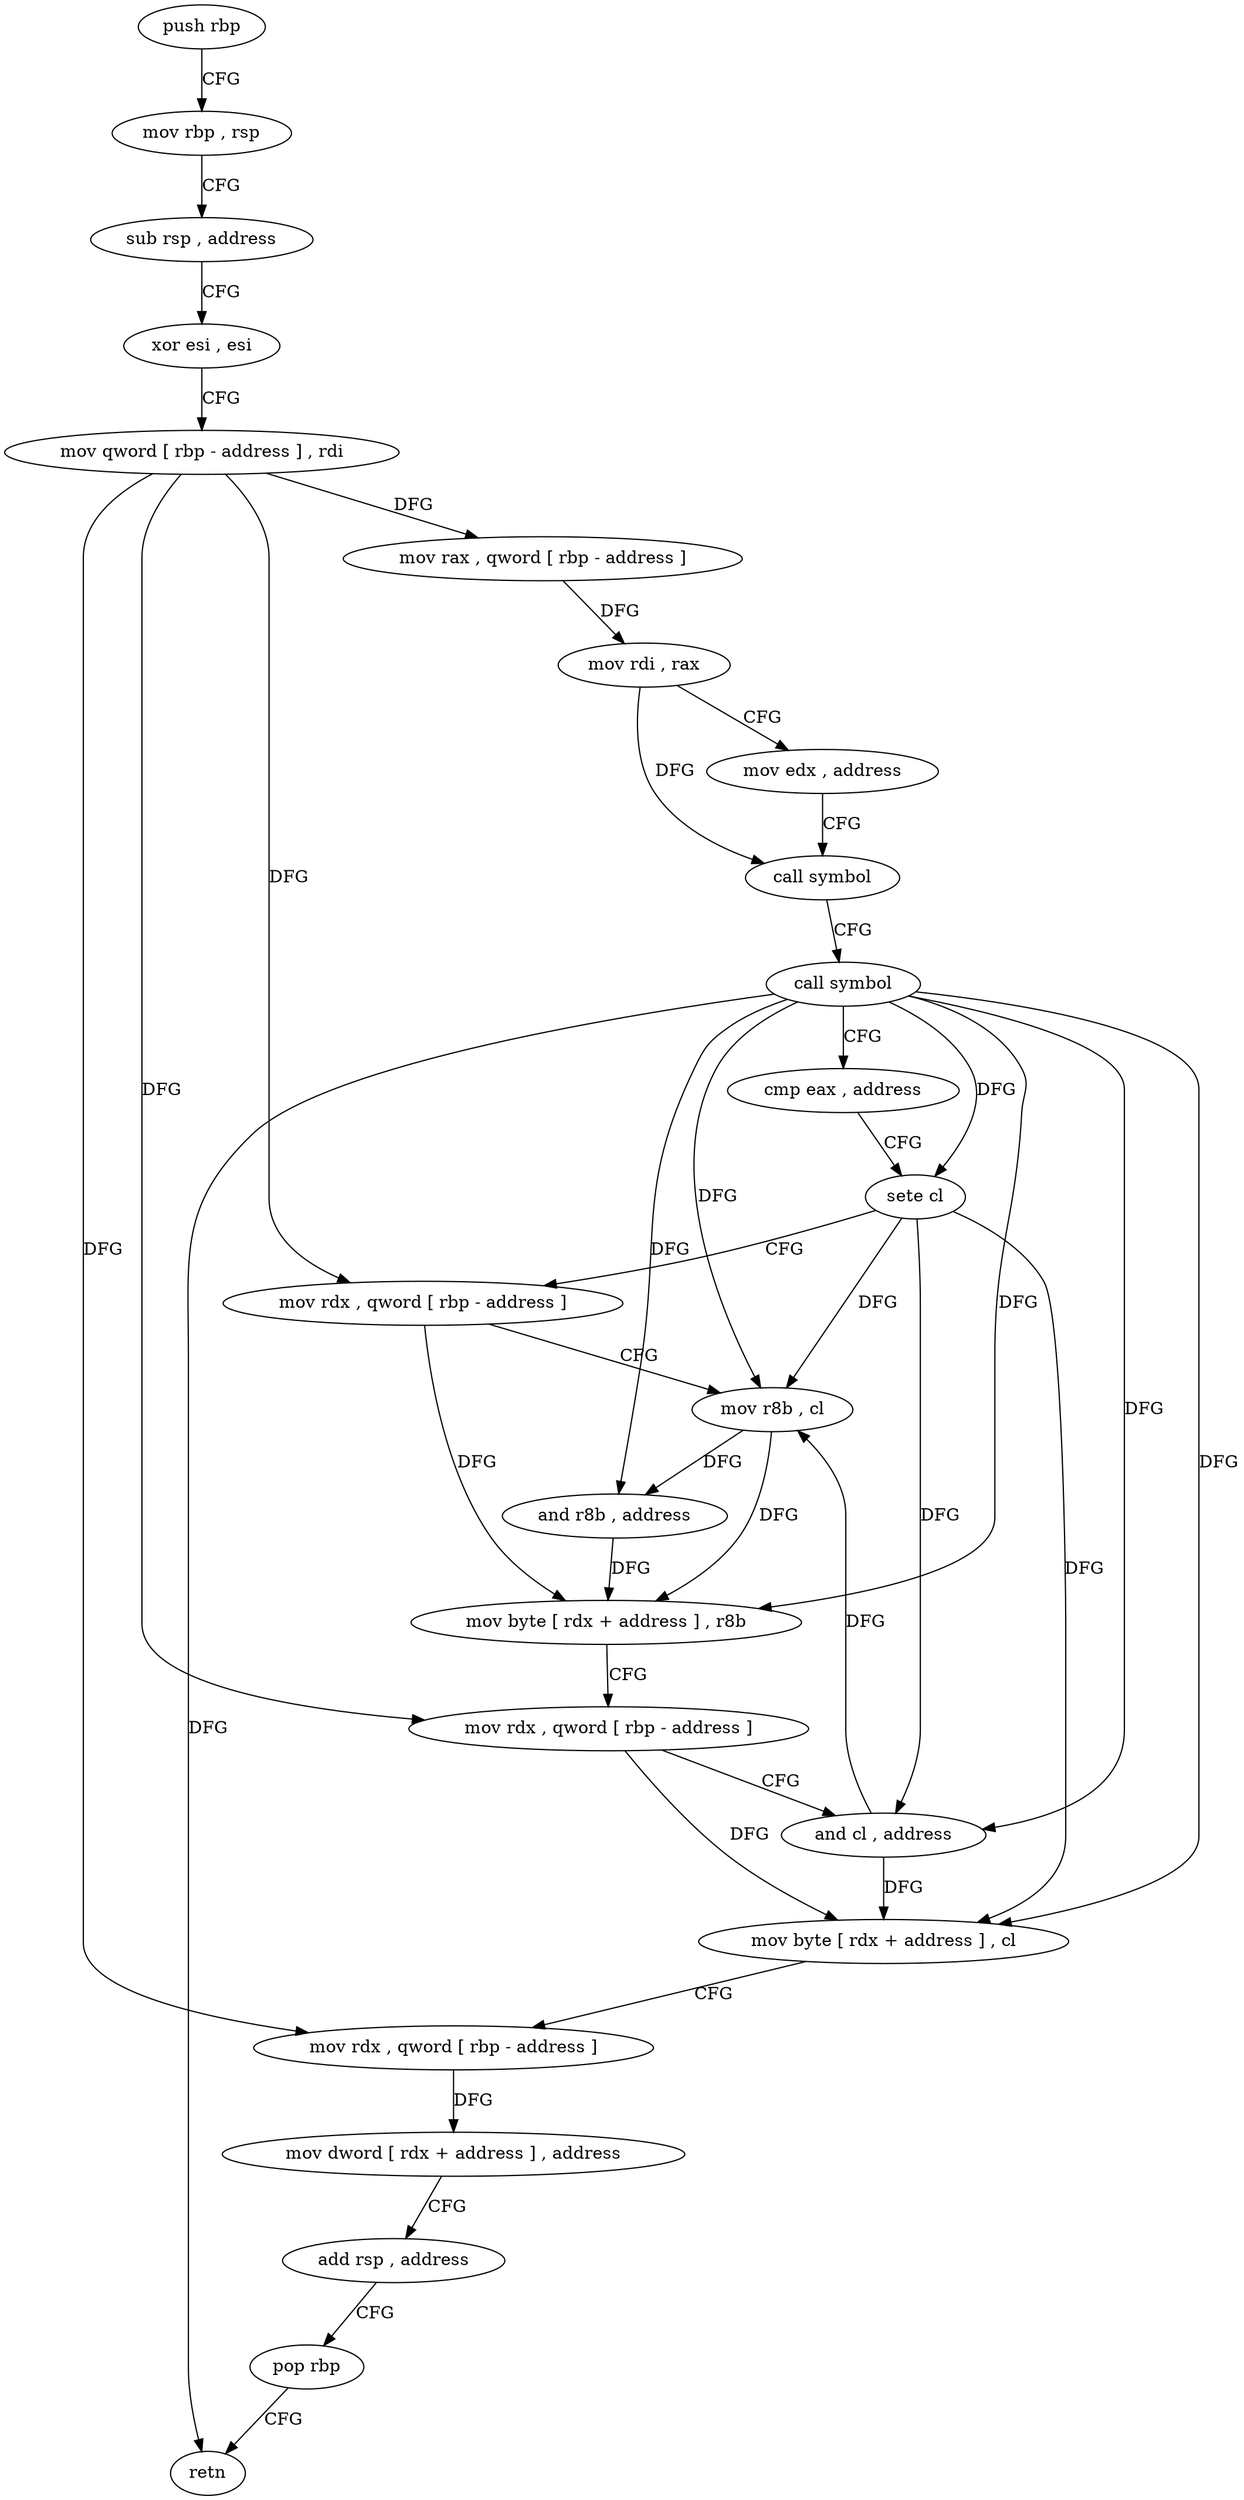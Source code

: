 digraph "func" {
"4228320" [label = "push rbp" ]
"4228321" [label = "mov rbp , rsp" ]
"4228324" [label = "sub rsp , address" ]
"4228328" [label = "xor esi , esi" ]
"4228330" [label = "mov qword [ rbp - address ] , rdi" ]
"4228334" [label = "mov rax , qword [ rbp - address ]" ]
"4228338" [label = "mov rdi , rax" ]
"4228341" [label = "mov edx , address" ]
"4228346" [label = "call symbol" ]
"4228351" [label = "call symbol" ]
"4228356" [label = "cmp eax , address" ]
"4228359" [label = "sete cl" ]
"4228362" [label = "mov rdx , qword [ rbp - address ]" ]
"4228366" [label = "mov r8b , cl" ]
"4228369" [label = "and r8b , address" ]
"4228373" [label = "mov byte [ rdx + address ] , r8b" ]
"4228377" [label = "mov rdx , qword [ rbp - address ]" ]
"4228381" [label = "and cl , address" ]
"4228384" [label = "mov byte [ rdx + address ] , cl" ]
"4228387" [label = "mov rdx , qword [ rbp - address ]" ]
"4228391" [label = "mov dword [ rdx + address ] , address" ]
"4228398" [label = "add rsp , address" ]
"4228402" [label = "pop rbp" ]
"4228403" [label = "retn" ]
"4228320" -> "4228321" [ label = "CFG" ]
"4228321" -> "4228324" [ label = "CFG" ]
"4228324" -> "4228328" [ label = "CFG" ]
"4228328" -> "4228330" [ label = "CFG" ]
"4228330" -> "4228334" [ label = "DFG" ]
"4228330" -> "4228362" [ label = "DFG" ]
"4228330" -> "4228377" [ label = "DFG" ]
"4228330" -> "4228387" [ label = "DFG" ]
"4228334" -> "4228338" [ label = "DFG" ]
"4228338" -> "4228341" [ label = "CFG" ]
"4228338" -> "4228346" [ label = "DFG" ]
"4228341" -> "4228346" [ label = "CFG" ]
"4228346" -> "4228351" [ label = "CFG" ]
"4228351" -> "4228356" [ label = "CFG" ]
"4228351" -> "4228359" [ label = "DFG" ]
"4228351" -> "4228403" [ label = "DFG" ]
"4228351" -> "4228366" [ label = "DFG" ]
"4228351" -> "4228381" [ label = "DFG" ]
"4228351" -> "4228384" [ label = "DFG" ]
"4228351" -> "4228369" [ label = "DFG" ]
"4228351" -> "4228373" [ label = "DFG" ]
"4228356" -> "4228359" [ label = "CFG" ]
"4228359" -> "4228362" [ label = "CFG" ]
"4228359" -> "4228366" [ label = "DFG" ]
"4228359" -> "4228381" [ label = "DFG" ]
"4228359" -> "4228384" [ label = "DFG" ]
"4228362" -> "4228366" [ label = "CFG" ]
"4228362" -> "4228373" [ label = "DFG" ]
"4228366" -> "4228369" [ label = "DFG" ]
"4228366" -> "4228373" [ label = "DFG" ]
"4228369" -> "4228373" [ label = "DFG" ]
"4228373" -> "4228377" [ label = "CFG" ]
"4228377" -> "4228381" [ label = "CFG" ]
"4228377" -> "4228384" [ label = "DFG" ]
"4228381" -> "4228384" [ label = "DFG" ]
"4228381" -> "4228366" [ label = "DFG" ]
"4228384" -> "4228387" [ label = "CFG" ]
"4228387" -> "4228391" [ label = "DFG" ]
"4228391" -> "4228398" [ label = "CFG" ]
"4228398" -> "4228402" [ label = "CFG" ]
"4228402" -> "4228403" [ label = "CFG" ]
}
